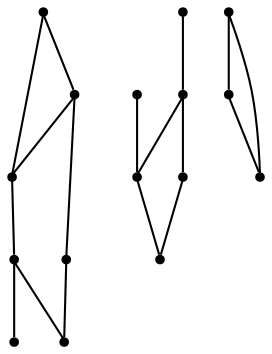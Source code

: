 graph {
  node [shape=point,comment="{\"directed\":false,\"doi\":\"10.1007/978-3-642-00219-9_40\",\"figure\":\"8 (4)\"}"]

  v0 [pos="1384.9048808253087,753.325881021673"]
  v1 [pos="1411.9249242205951,699.306407477639"]
  v2 [pos="1456.9584571306095,600.1451992034913"]
  v3 [pos="1317.2295094334802,699.3064074776389"]
  v4 [pos="1299.2161153571549,753.325881021673"]
  v5 [pos="1285.6435655993084,699.3064074776389"]
  v6 [pos="1258.5608827990154,600.1451992034913"]
  v7 [pos="1150.3554622206577,699.306407477639"]
  v8 [pos="1195.5139876254768,600.1451992034913"]
  v9 [pos="1123.3353233869684,753.325881021673"]
  v10 [pos="1024.136583940373,699.306407477639"]
  v11 [pos="997.0539488592813,600.1451992034913"]
  v12 [pos="1037.646637450817,753.325881021673"]
  v13 [pos="902.3585181657658,600.1451992034913"]
  v14 [pos="839.2490949320238,730.8178518468684"]
  v15 [pos="744.5536801449088,600.1451992034913"]

  v15 -- v13 [id="-2",pos="744.5536801449088,600.1451992034913 902.3585181657658,600.1451992034913 902.3585181657658,600.1451992034913 902.3585181657658,600.1451992034913"]
  v14 -- v15 [id="-3",pos="839.2490949320238,730.8178518468684 744.5536801449088,600.1451992034913 744.5536801449088,600.1451992034913 744.5536801449088,600.1451992034913"]
  v13 -- v14 [id="-4",pos="902.3585181657658,600.1451992034913 839.2490949320238,730.8178518468684 839.2490949320238,730.8178518468684 839.2490949320238,730.8178518468684"]
  v11 -- v8 [id="-5",pos="997.0539488592813,600.1451992034913 1195.5139876254768,600.1451992034913 1195.5139876254768,600.1451992034913 1195.5139876254768,600.1451992034913"]
  v10 -- v7 [id="-6",pos="1024.136583940373,699.306407477639 1150.3554622206577,699.306407477639 1150.3554622206577,699.306407477639 1150.3554622206577,699.306407477639"]
  v12 -- v10 [id="-7",pos="1037.646637450817,753.325881021673 1024.136583940373,699.306407477639 1024.136583940373,699.306407477639 1024.136583940373,699.306407477639"]
  v10 -- v11 [id="-8",pos="1024.136583940373,699.306407477639 997.0539488592813,600.1451992034913 997.0539488592813,600.1451992034913 997.0539488592813,600.1451992034913"]
  v9 -- v7 [id="-9",pos="1123.3353233869684,753.325881021673 1150.3554622206577,699.306407477639 1150.3554622206577,699.306407477639 1150.3554622206577,699.306407477639"]
  v7 -- v8 [id="-10",pos="1150.3554622206577,699.306407477639 1195.5139876254768,600.1451992034913 1195.5139876254768,600.1451992034913 1195.5139876254768,600.1451992034913"]
  v6 -- v2 [id="-11",pos="1258.5608827990154,600.1451992034913 1456.9584571306095,600.1451992034913 1456.9584571306095,600.1451992034913 1456.9584571306095,600.1451992034913"]
  v5 -- v3 [id="-12",pos="1285.6435655993084,699.3064074776389 1317.2295094334802,699.3064074776389 1317.2295094334802,699.3064074776389 1317.2295094334802,699.3064074776389"]
  v3 -- v1 [id="-14",pos="1317.2295094334802,699.3064074776389 1411.9249242205951,699.306407477639 1411.9249242205951,699.306407477639 1411.9249242205951,699.306407477639"]
  v5 -- v6 [id="-15",pos="1285.6435655993084,699.3064074776389 1258.5608827990154,600.1451992034913 1258.5608827990154,600.1451992034913 1258.5608827990154,600.1451992034913"]
  v4 -- v5 [id="-16",pos="1299.2161153571549,753.325881021673 1285.6435655993084,699.3064074776389 1285.6435655993084,699.3064074776389 1285.6435655993084,699.3064074776389"]
  v4 -- v3 [id="-17",pos="1299.2161153571549,753.325881021673 1317.2295094334802,699.3064074776389 1317.2295094334802,699.3064074776389 1317.2295094334802,699.3064074776389"]
  v1 -- v0 [id="-19",pos="1411.9249242205951,699.306407477639 1384.9048808253087,753.325881021673 1384.9048808253087,753.325881021673 1384.9048808253087,753.325881021673"]
  v1 -- v2 [id="-20",pos="1411.9249242205951,699.306407477639 1456.9584571306095,600.1451992034913 1456.9584571306095,600.1451992034913 1456.9584571306095,600.1451992034913"]
}